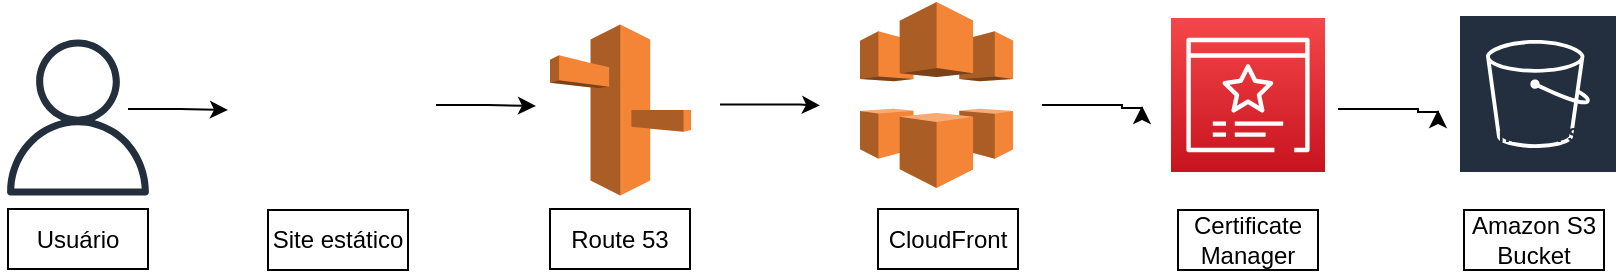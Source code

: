 <mxfile version="21.5.1" type="github">
  <diagram name="Página-1" id="ajY9_iDmrcPVvUdt_vDN">
    <mxGraphModel dx="880" dy="529" grid="0" gridSize="10" guides="1" tooltips="1" connect="1" arrows="1" fold="1" page="1" pageScale="1" pageWidth="827" pageHeight="1169" math="0" shadow="0">
      <root>
        <mxCell id="0" />
        <mxCell id="1" parent="0" />
        <mxCell id="x3ipQ_UhH8bS1iTBhRrQ-5" value="Amazon S3" style="sketch=0;outlineConnect=0;fontColor=#232F3E;gradientColor=none;strokeColor=#ffffff;fillColor=#232F3E;dashed=0;verticalLabelPosition=middle;verticalAlign=bottom;align=center;html=1;whiteSpace=wrap;fontSize=10;fontStyle=1;spacing=3;shape=mxgraph.aws4.productIcon;prIcon=mxgraph.aws4.s3;" parent="1" vertex="1">
          <mxGeometry x="741" y="354" width="80" height="70" as="geometry" />
        </mxCell>
        <mxCell id="nQzz0uQPQmOXFPAhDdOp-1" value="" style="outlineConnect=0;dashed=0;verticalLabelPosition=bottom;verticalAlign=top;align=center;html=1;shape=mxgraph.aws3.route_53;fillColor=#F58536;gradientColor=none;" parent="1" vertex="1">
          <mxGeometry x="287" y="359.25" width="70.5" height="85.5" as="geometry" />
        </mxCell>
        <mxCell id="nQzz0uQPQmOXFPAhDdOp-2" value="Route 53" style="whiteSpace=wrap;html=1;" parent="1" vertex="1">
          <mxGeometry x="287" y="451.5" width="70" height="30" as="geometry" />
        </mxCell>
        <mxCell id="nQzz0uQPQmOXFPAhDdOp-4" value="" style="sketch=0;points=[[0,0,0],[0.25,0,0],[0.5,0,0],[0.75,0,0],[1,0,0],[0,1,0],[0.25,1,0],[0.5,1,0],[0.75,1,0],[1,1,0],[0,0.25,0],[0,0.5,0],[0,0.75,0],[1,0.25,0],[1,0.5,0],[1,0.75,0]];outlineConnect=0;fontColor=#232F3E;gradientColor=#F54749;gradientDirection=north;fillColor=#C7131F;strokeColor=#ffffff;dashed=0;verticalLabelPosition=bottom;verticalAlign=top;align=center;html=1;fontSize=12;fontStyle=0;aspect=fixed;shape=mxgraph.aws4.resourceIcon;resIcon=mxgraph.aws4.certificate_manager_3;" parent="1" vertex="1">
          <mxGeometry x="597.5" y="356" width="77" height="77" as="geometry" />
        </mxCell>
        <mxCell id="nQzz0uQPQmOXFPAhDdOp-6" value="Certificate Manager" style="whiteSpace=wrap;html=1;" parent="1" vertex="1">
          <mxGeometry x="601" y="452" width="70" height="30" as="geometry" />
        </mxCell>
        <mxCell id="nQzz0uQPQmOXFPAhDdOp-7" value="" style="outlineConnect=0;dashed=0;verticalLabelPosition=bottom;verticalAlign=top;align=center;html=1;shape=mxgraph.aws3.cloudfront;fillColor=#F58536;gradientColor=none;" parent="1" vertex="1">
          <mxGeometry x="442" y="348" width="76.5" height="93" as="geometry" />
        </mxCell>
        <mxCell id="nQzz0uQPQmOXFPAhDdOp-8" value="CloudFront" style="whiteSpace=wrap;html=1;" parent="1" vertex="1">
          <mxGeometry x="451" y="451.5" width="70" height="30" as="geometry" />
        </mxCell>
        <mxCell id="nQzz0uQPQmOXFPAhDdOp-9" value="" style="shape=image;html=1;verticalAlign=top;verticalLabelPosition=bottom;labelBackgroundColor=#ffffff;imageAspect=0;aspect=fixed;image=https://cdn2.iconfinder.com/data/icons/web-development-and-studio/512/663_Internet_layout_page_site_static-128.png" parent="1" vertex="1">
          <mxGeometry x="129" y="348" width="104" height="104" as="geometry" />
        </mxCell>
        <mxCell id="nQzz0uQPQmOXFPAhDdOp-12" value="&lt;font style=&quot;vertical-align: inherit;&quot;&gt;&lt;font style=&quot;vertical-align: inherit;&quot;&gt;Amazon S3 Bucket&lt;/font&gt;&lt;/font&gt;" style="whiteSpace=wrap;html=1;" parent="1" vertex="1">
          <mxGeometry x="744" y="452" width="70" height="30" as="geometry" />
        </mxCell>
        <mxCell id="nQzz0uQPQmOXFPAhDdOp-13" value="Site estático" style="whiteSpace=wrap;html=1;" parent="1" vertex="1">
          <mxGeometry x="146" y="452" width="70" height="30" as="geometry" />
        </mxCell>
        <mxCell id="nQzz0uQPQmOXFPAhDdOp-14" style="edgeStyle=orthogonalEdgeStyle;rounded=0;orthogonalLoop=1;jettySize=auto;html=1;" parent="1" edge="1">
          <mxGeometry relative="1" as="geometry">
            <mxPoint x="372.005" y="399.25" as="sourcePoint" />
            <mxPoint x="422" y="399.75" as="targetPoint" />
            <Array as="points">
              <mxPoint x="412" y="399.75" />
              <mxPoint x="412" y="400.75" />
            </Array>
          </mxGeometry>
        </mxCell>
        <mxCell id="nQzz0uQPQmOXFPAhDdOp-16" style="edgeStyle=orthogonalEdgeStyle;rounded=0;orthogonalLoop=1;jettySize=auto;html=1;" parent="1" edge="1">
          <mxGeometry relative="1" as="geometry">
            <mxPoint x="533.005" y="399.5" as="sourcePoint" />
            <mxPoint x="583" y="400" as="targetPoint" />
            <Array as="points">
              <mxPoint x="573" y="400" />
              <mxPoint x="573" y="401" />
            </Array>
          </mxGeometry>
        </mxCell>
        <mxCell id="KH5yCS-RbmyKg4OgS2Re-1" style="edgeStyle=orthogonalEdgeStyle;rounded=0;orthogonalLoop=1;jettySize=auto;html=1;" parent="1" edge="1">
          <mxGeometry relative="1" as="geometry">
            <mxPoint x="230.005" y="399.5" as="sourcePoint" />
            <mxPoint x="280" y="400" as="targetPoint" />
            <Array as="points">
              <mxPoint x="256" y="399.75" />
              <mxPoint x="256" y="399.75" />
            </Array>
          </mxGeometry>
        </mxCell>
        <mxCell id="KH5yCS-RbmyKg4OgS2Re-7" style="edgeStyle=orthogonalEdgeStyle;rounded=0;orthogonalLoop=1;jettySize=auto;html=1;" parent="1" edge="1">
          <mxGeometry relative="1" as="geometry">
            <mxPoint x="681.005" y="401.5" as="sourcePoint" />
            <mxPoint x="731" y="402" as="targetPoint" />
            <Array as="points">
              <mxPoint x="721" y="402" />
              <mxPoint x="721" y="403" />
            </Array>
          </mxGeometry>
        </mxCell>
        <mxCell id="p-FVbiN4uHLeKa-GnD5o-1" value="" style="sketch=0;outlineConnect=0;fontColor=#232F3E;gradientColor=none;fillColor=#232F3D;strokeColor=none;dashed=0;verticalLabelPosition=bottom;verticalAlign=top;align=center;html=1;fontSize=12;fontStyle=0;aspect=fixed;pointerEvents=1;shape=mxgraph.aws4.user;" vertex="1" parent="1">
          <mxGeometry x="12" y="366.75" width="78" height="78" as="geometry" />
        </mxCell>
        <mxCell id="p-FVbiN4uHLeKa-GnD5o-2" style="edgeStyle=orthogonalEdgeStyle;rounded=0;orthogonalLoop=1;jettySize=auto;html=1;" edge="1" parent="1">
          <mxGeometry relative="1" as="geometry">
            <mxPoint x="76.005" y="401.5" as="sourcePoint" />
            <mxPoint x="126" y="402" as="targetPoint" />
            <Array as="points">
              <mxPoint x="102" y="401.75" />
              <mxPoint x="102" y="401.75" />
            </Array>
          </mxGeometry>
        </mxCell>
        <mxCell id="p-FVbiN4uHLeKa-GnD5o-3" value="&lt;font style=&quot;vertical-align: inherit;&quot;&gt;&lt;font style=&quot;vertical-align: inherit;&quot;&gt;Usuário&lt;/font&gt;&lt;/font&gt;" style="whiteSpace=wrap;html=1;" vertex="1" parent="1">
          <mxGeometry x="16" y="451.5" width="70" height="30" as="geometry" />
        </mxCell>
      </root>
    </mxGraphModel>
  </diagram>
</mxfile>
